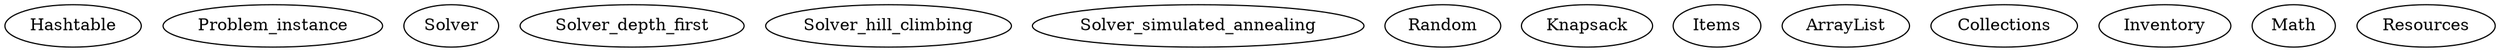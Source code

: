 digraph D {
Hashtable
Problem_instance
Solver
Solver_depth_first
Solver_hill_climbing
Solver_simulated_annealing
Random
Knapsack
Items
Solver
ArrayList
Random
Collections
ArrayList
Random
Random
ArrayList
Random
Random
ArrayList
Knapsack
Items
Inventory
Knapsack
Items
Inventory
Knapsack
Items
Knapsack
Items
Random
Math
Knapsack
Items
Inventory
ArrayList
Resources
}
